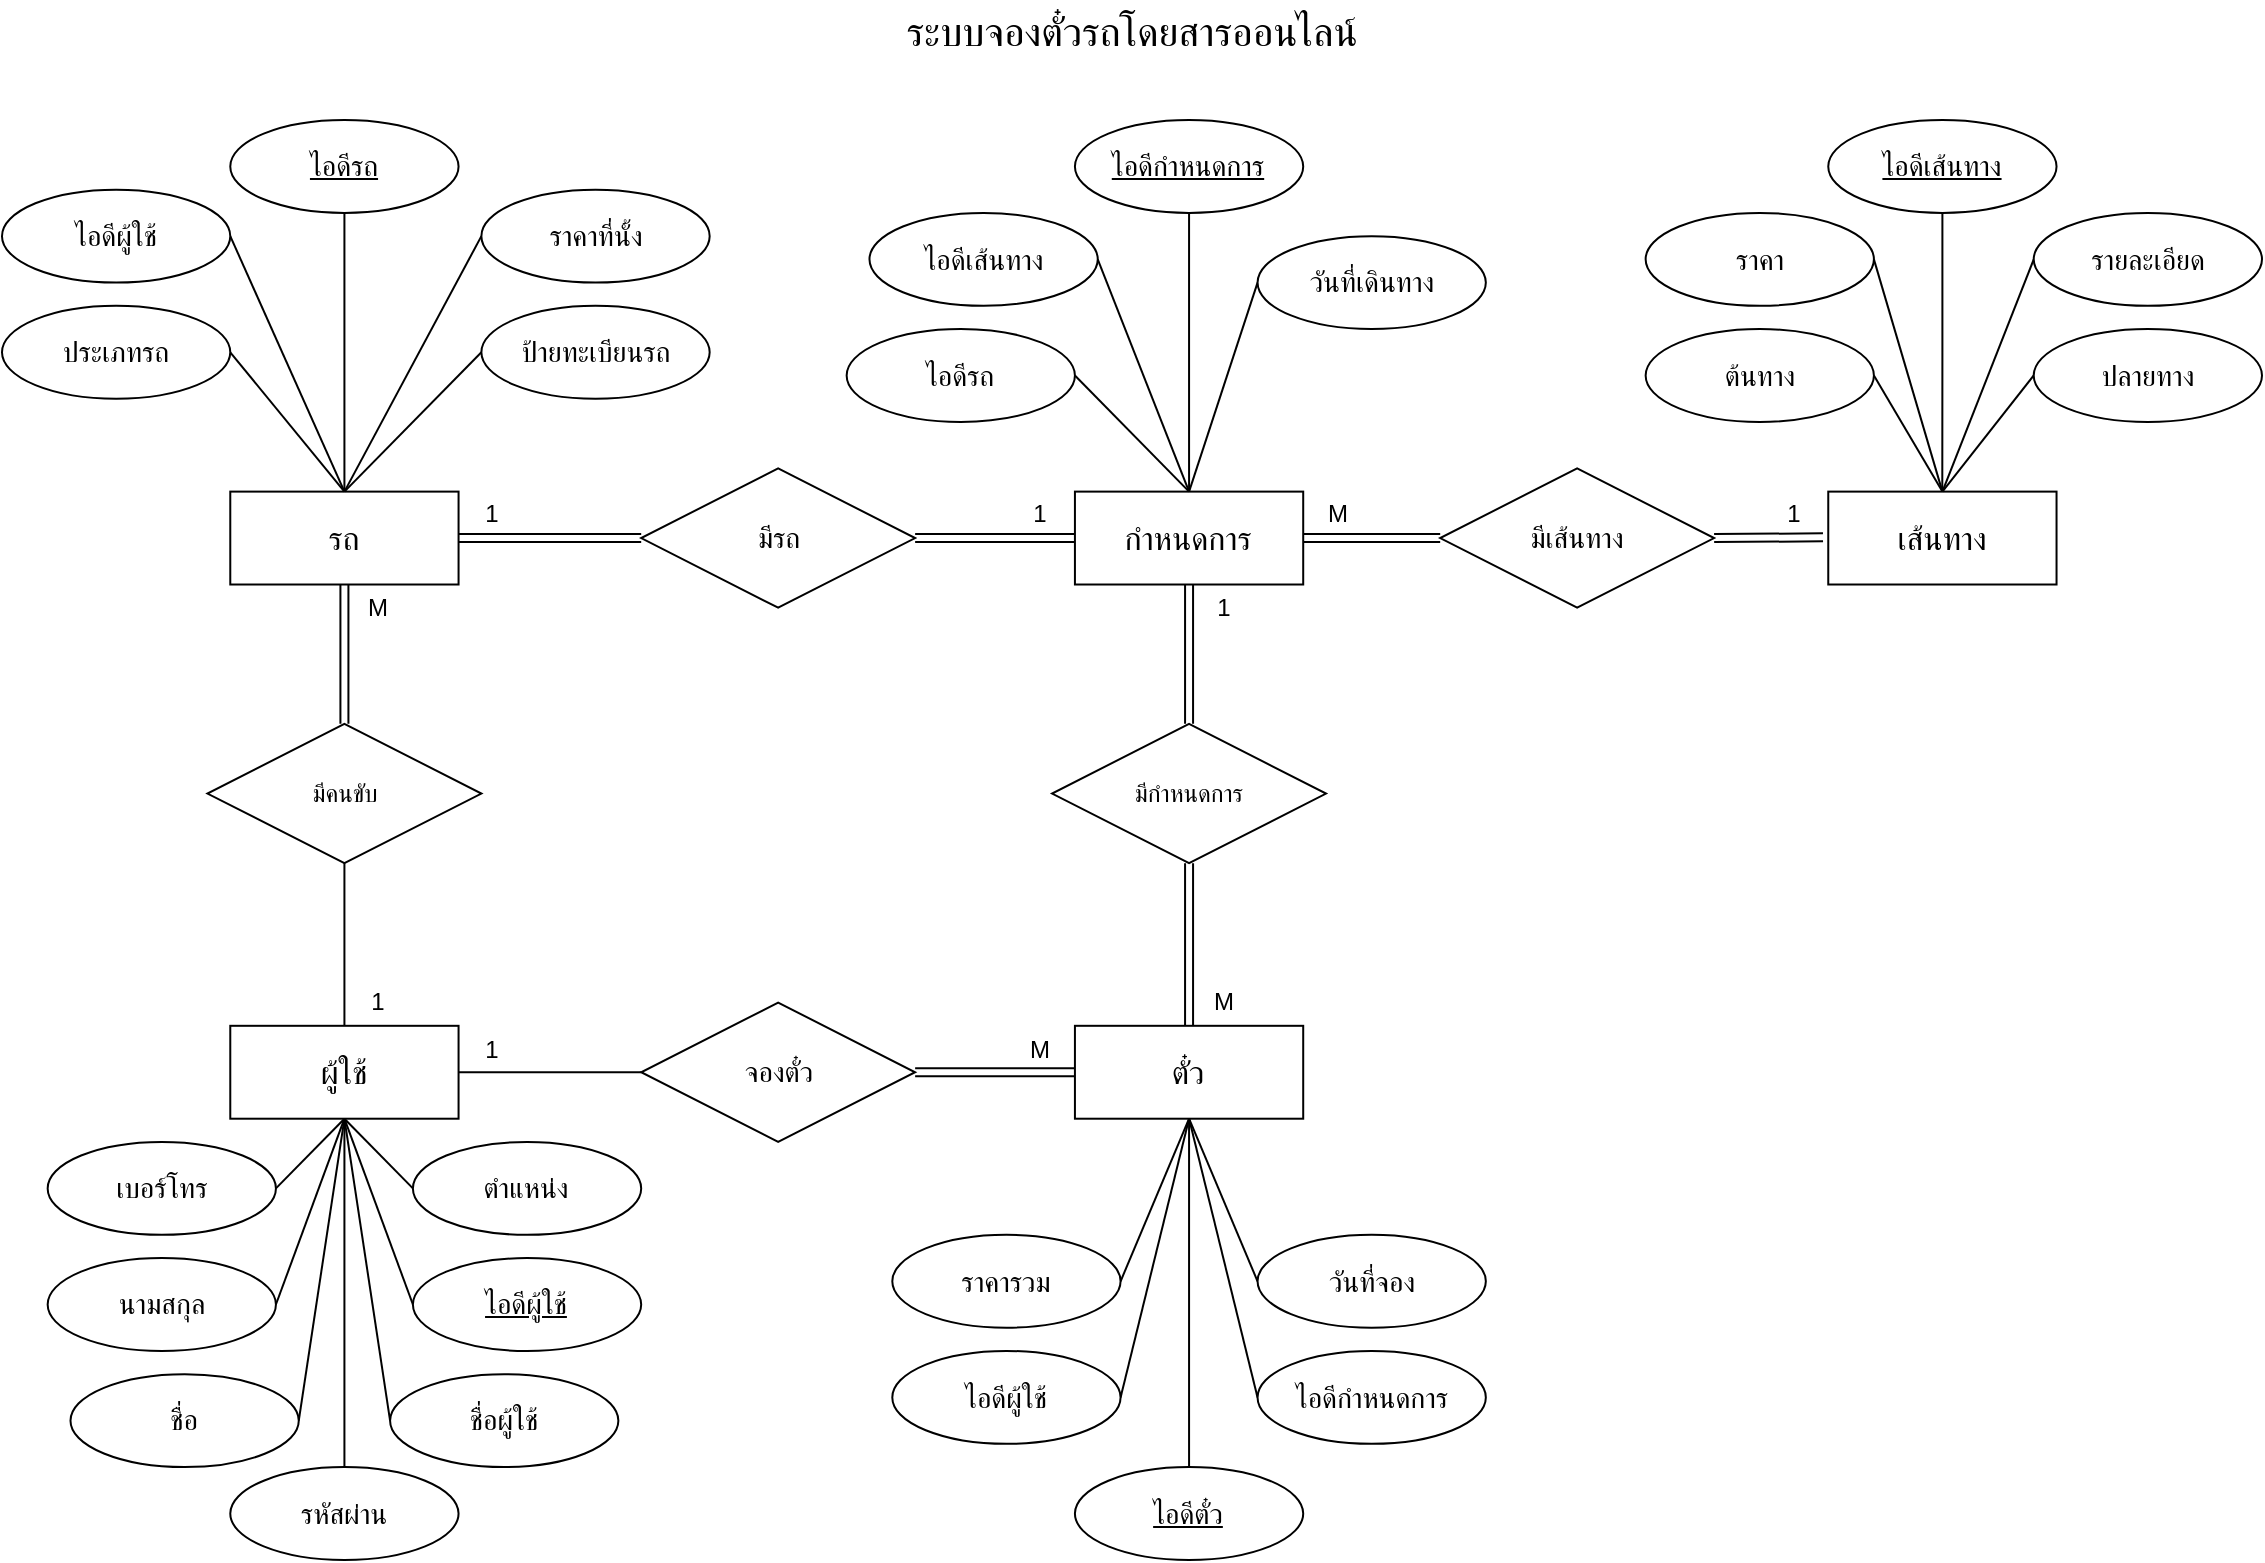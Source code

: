 <mxfile version="21.6.8" type="github">
  <diagram name="Page-1" id="Dknae987lEnLRzKgi6Qo">
    <mxGraphModel dx="989" dy="524" grid="1" gridSize="10" guides="1" tooltips="1" connect="1" arrows="1" fold="1" page="1" pageScale="1" pageWidth="1169" pageHeight="827" math="0" shadow="0">
      <root>
        <mxCell id="0" />
        <mxCell id="1" parent="0" />
        <mxCell id="DM42iVaKXkSUvbLaC_-R-83" value="ระบบจองตั๋วรถโดยสารออนไลน์" style="text;strokeColor=none;align=center;fillColor=none;html=1;verticalAlign=middle;whiteSpace=wrap;rounded=0;fontSize=20;" vertex="1" parent="1">
          <mxGeometry x="445" y="20" width="280" height="30" as="geometry" />
        </mxCell>
        <mxCell id="DM42iVaKXkSUvbLaC_-R-16" value="ตั๋ว" style="whiteSpace=wrap;html=1;align=center;fontSize=16;" vertex="1" parent="1">
          <mxGeometry x="556.465" y="532.903" width="114.141" height="46.452" as="geometry" />
        </mxCell>
        <mxCell id="fq7sKHzNKrUJjAVNYg1c-3" value="ผู้ใช้" style="whiteSpace=wrap;html=1;align=center;fontSize=16;labelPosition=center;verticalLabelPosition=middle;verticalAlign=middle;" parent="1" vertex="1">
          <mxGeometry x="134.141" y="532.903" width="114.141" height="46.452" as="geometry" />
        </mxCell>
        <mxCell id="fq7sKHzNKrUJjAVNYg1c-7" style="edgeStyle=none;rounded=0;orthogonalLoop=1;jettySize=auto;html=1;exitX=0;exitY=0.5;exitDx=0;exitDy=0;endArrow=none;endFill=0;entryX=0.5;entryY=1;entryDx=0;entryDy=0;fontSize=14;labelPosition=center;verticalLabelPosition=middle;align=center;verticalAlign=middle;" parent="1" source="fq7sKHzNKrUJjAVNYg1c-4" target="fq7sKHzNKrUJjAVNYg1c-3" edge="1">
          <mxGeometry relative="1" as="geometry" />
        </mxCell>
        <mxCell id="fq7sKHzNKrUJjAVNYg1c-4" value="ไอดีผู้ใช้" style="ellipse;whiteSpace=wrap;html=1;align=center;fontStyle=4;fontSize=14;labelPosition=center;verticalLabelPosition=middle;verticalAlign=middle;" parent="1" vertex="1">
          <mxGeometry x="225.455" y="649.032" width="114.141" height="46.452" as="geometry" />
        </mxCell>
        <mxCell id="DM42iVaKXkSUvbLaC_-R-5" style="rounded=0;orthogonalLoop=1;jettySize=auto;html=1;entryX=0.5;entryY=1;entryDx=0;entryDy=0;endArrow=none;endFill=0;fontSize=14;labelPosition=center;verticalLabelPosition=middle;align=center;verticalAlign=middle;exitX=0;exitY=0.5;exitDx=0;exitDy=0;" edge="1" parent="1" source="DM42iVaKXkSUvbLaC_-R-4" target="fq7sKHzNKrUJjAVNYg1c-3">
          <mxGeometry relative="1" as="geometry" />
        </mxCell>
        <mxCell id="DM42iVaKXkSUvbLaC_-R-4" value="ชื่อผู้ใช้" style="ellipse;whiteSpace=wrap;html=1;align=center;fontStyle=0;fontSize=14;labelPosition=center;verticalLabelPosition=middle;verticalAlign=middle;" vertex="1" parent="1">
          <mxGeometry x="214.04" y="707.097" width="114.141" height="46.452" as="geometry" />
        </mxCell>
        <mxCell id="DM42iVaKXkSUvbLaC_-R-9" style="rounded=0;orthogonalLoop=1;jettySize=auto;html=1;exitX=0.5;exitY=0;exitDx=0;exitDy=0;endArrow=none;endFill=0;fontSize=14;labelPosition=center;verticalLabelPosition=middle;align=center;verticalAlign=middle;" edge="1" parent="1" source="DM42iVaKXkSUvbLaC_-R-6">
          <mxGeometry relative="1" as="geometry">
            <mxPoint x="191.212" y="579.355" as="targetPoint" />
          </mxGeometry>
        </mxCell>
        <mxCell id="DM42iVaKXkSUvbLaC_-R-6" value="รหัสผ่าน" style="ellipse;whiteSpace=wrap;html=1;align=center;fontSize=14;labelPosition=center;verticalLabelPosition=middle;verticalAlign=middle;" vertex="1" parent="1">
          <mxGeometry x="134.141" y="753.548" width="114.141" height="46.452" as="geometry" />
        </mxCell>
        <mxCell id="DM42iVaKXkSUvbLaC_-R-10" style="rounded=0;orthogonalLoop=1;jettySize=auto;html=1;exitX=1;exitY=0.5;exitDx=0;exitDy=0;endArrow=none;endFill=0;fontSize=14;labelPosition=center;verticalLabelPosition=middle;align=center;verticalAlign=middle;" edge="1" parent="1" source="DM42iVaKXkSUvbLaC_-R-7">
          <mxGeometry relative="1" as="geometry">
            <mxPoint x="191.212" y="579.355" as="targetPoint" />
          </mxGeometry>
        </mxCell>
        <mxCell id="DM42iVaKXkSUvbLaC_-R-7" value="ชื่อ" style="ellipse;whiteSpace=wrap;html=1;align=center;fontSize=14;labelPosition=center;verticalLabelPosition=middle;verticalAlign=middle;" vertex="1" parent="1">
          <mxGeometry x="54.242" y="707.097" width="114.141" height="46.452" as="geometry" />
        </mxCell>
        <mxCell id="DM42iVaKXkSUvbLaC_-R-11" style="rounded=0;orthogonalLoop=1;jettySize=auto;html=1;exitX=1;exitY=0.5;exitDx=0;exitDy=0;endArrow=none;endFill=0;fontSize=14;labelPosition=center;verticalLabelPosition=middle;align=center;verticalAlign=middle;" edge="1" parent="1" source="DM42iVaKXkSUvbLaC_-R-8">
          <mxGeometry relative="1" as="geometry">
            <mxPoint x="191.212" y="579.355" as="targetPoint" />
          </mxGeometry>
        </mxCell>
        <mxCell id="DM42iVaKXkSUvbLaC_-R-8" value="นามสกุล" style="ellipse;whiteSpace=wrap;html=1;align=center;fontSize=14;labelPosition=center;verticalLabelPosition=middle;verticalAlign=middle;" vertex="1" parent="1">
          <mxGeometry x="42.828" y="649.032" width="114.141" height="46.452" as="geometry" />
        </mxCell>
        <mxCell id="DM42iVaKXkSUvbLaC_-R-14" style="rounded=0;orthogonalLoop=1;jettySize=auto;html=1;exitX=1;exitY=0.5;exitDx=0;exitDy=0;entryX=0.5;entryY=1;entryDx=0;entryDy=0;endArrow=none;endFill=0;fontSize=14;labelPosition=center;verticalLabelPosition=middle;align=center;verticalAlign=middle;" edge="1" parent="1" source="DM42iVaKXkSUvbLaC_-R-12" target="fq7sKHzNKrUJjAVNYg1c-3">
          <mxGeometry relative="1" as="geometry" />
        </mxCell>
        <mxCell id="DM42iVaKXkSUvbLaC_-R-12" value="เบอร์โทร" style="ellipse;whiteSpace=wrap;html=1;align=center;fontSize=14;labelPosition=center;verticalLabelPosition=middle;verticalAlign=middle;" vertex="1" parent="1">
          <mxGeometry x="42.828" y="590.968" width="114.141" height="46.452" as="geometry" />
        </mxCell>
        <mxCell id="DM42iVaKXkSUvbLaC_-R-15" style="rounded=0;orthogonalLoop=1;jettySize=auto;html=1;exitX=0;exitY=0.5;exitDx=0;exitDy=0;entryX=0.5;entryY=1;entryDx=0;entryDy=0;endArrow=none;endFill=0;fontSize=14;labelPosition=center;verticalLabelPosition=middle;align=center;verticalAlign=middle;" edge="1" parent="1" source="DM42iVaKXkSUvbLaC_-R-13" target="fq7sKHzNKrUJjAVNYg1c-3">
          <mxGeometry relative="1" as="geometry" />
        </mxCell>
        <mxCell id="DM42iVaKXkSUvbLaC_-R-13" value="ตำแหน่ง" style="ellipse;whiteSpace=wrap;html=1;align=center;fontSize=14;labelPosition=center;verticalLabelPosition=middle;verticalAlign=middle;" vertex="1" parent="1">
          <mxGeometry x="225.455" y="590.968" width="114.141" height="46.452" as="geometry" />
        </mxCell>
        <mxCell id="DM42iVaKXkSUvbLaC_-R-18" value="รถ" style="whiteSpace=wrap;html=1;align=center;fontSize=16;" vertex="1" parent="1">
          <mxGeometry x="134.141" y="265.806" width="114.141" height="46.452" as="geometry" />
        </mxCell>
        <mxCell id="DM42iVaKXkSUvbLaC_-R-25" style="edgeStyle=orthogonalEdgeStyle;rounded=0;orthogonalLoop=1;jettySize=auto;html=1;exitX=0.5;exitY=1;exitDx=0;exitDy=0;entryX=0.5;entryY=0;entryDx=0;entryDy=0;verticalAlign=bottom;endArrow=none;endFill=0;" edge="1" parent="1" source="DM42iVaKXkSUvbLaC_-R-20" target="DM42iVaKXkSUvbLaC_-R-18">
          <mxGeometry relative="1" as="geometry" />
        </mxCell>
        <mxCell id="DM42iVaKXkSUvbLaC_-R-20" value="ไอดีรถ" style="ellipse;whiteSpace=wrap;html=1;align=center;fontStyle=4;fontSize=14;" vertex="1" parent="1">
          <mxGeometry x="134.141" y="80" width="114.141" height="46.452" as="geometry" />
        </mxCell>
        <mxCell id="DM42iVaKXkSUvbLaC_-R-29" style="rounded=0;orthogonalLoop=1;jettySize=auto;html=1;exitX=0;exitY=0.5;exitDx=0;exitDy=0;entryX=0.5;entryY=0;entryDx=0;entryDy=0;endArrow=none;endFill=0;" edge="1" parent="1" source="DM42iVaKXkSUvbLaC_-R-21" target="DM42iVaKXkSUvbLaC_-R-18">
          <mxGeometry relative="1" as="geometry" />
        </mxCell>
        <mxCell id="DM42iVaKXkSUvbLaC_-R-21" value="ป้ายทะเบียนรถ" style="ellipse;whiteSpace=wrap;html=1;align=center;fontSize=14;" vertex="1" parent="1">
          <mxGeometry x="259.697" y="172.903" width="114.141" height="46.452" as="geometry" />
        </mxCell>
        <mxCell id="DM42iVaKXkSUvbLaC_-R-26" style="rounded=0;orthogonalLoop=1;jettySize=auto;html=1;exitX=1;exitY=0.5;exitDx=0;exitDy=0;entryX=0.5;entryY=0;entryDx=0;entryDy=0;endArrow=none;endFill=0;" edge="1" parent="1" source="DM42iVaKXkSUvbLaC_-R-22" target="DM42iVaKXkSUvbLaC_-R-18">
          <mxGeometry relative="1" as="geometry" />
        </mxCell>
        <mxCell id="DM42iVaKXkSUvbLaC_-R-22" value="ไอดีผู้ใช้" style="ellipse;whiteSpace=wrap;html=1;align=center;fontStyle=0;fontSize=14;labelPosition=center;verticalLabelPosition=middle;verticalAlign=middle;" vertex="1" parent="1">
          <mxGeometry x="20" y="114.839" width="114.141" height="46.452" as="geometry" />
        </mxCell>
        <mxCell id="DM42iVaKXkSUvbLaC_-R-28" style="rounded=0;orthogonalLoop=1;jettySize=auto;html=1;exitX=1;exitY=0.5;exitDx=0;exitDy=0;endArrow=none;endFill=0;" edge="1" parent="1" source="DM42iVaKXkSUvbLaC_-R-23">
          <mxGeometry relative="1" as="geometry">
            <mxPoint x="191.212" y="265.806" as="targetPoint" />
          </mxGeometry>
        </mxCell>
        <mxCell id="DM42iVaKXkSUvbLaC_-R-23" value="ประเภทรถ" style="ellipse;whiteSpace=wrap;html=1;align=center;fontSize=14;" vertex="1" parent="1">
          <mxGeometry x="20" y="172.903" width="114.141" height="46.452" as="geometry" />
        </mxCell>
        <mxCell id="DM42iVaKXkSUvbLaC_-R-27" style="rounded=0;orthogonalLoop=1;jettySize=auto;html=1;exitX=0;exitY=0.5;exitDx=0;exitDy=0;endArrow=none;endFill=0;entryX=0.5;entryY=0;entryDx=0;entryDy=0;" edge="1" parent="1" source="DM42iVaKXkSUvbLaC_-R-24" target="DM42iVaKXkSUvbLaC_-R-18">
          <mxGeometry relative="1" as="geometry" />
        </mxCell>
        <mxCell id="DM42iVaKXkSUvbLaC_-R-24" value="ราคาที่นั้ง" style="ellipse;whiteSpace=wrap;html=1;align=center;fontSize=14;" vertex="1" parent="1">
          <mxGeometry x="259.697" y="114.839" width="114.141" height="46.452" as="geometry" />
        </mxCell>
        <mxCell id="DM42iVaKXkSUvbLaC_-R-32" style="edgeStyle=orthogonalEdgeStyle;rounded=0;orthogonalLoop=1;jettySize=auto;html=1;exitX=0.5;exitY=1;exitDx=0;exitDy=0;entryX=0.5;entryY=0;entryDx=0;entryDy=0;endArrow=none;endFill=0;" edge="1" parent="1" source="DM42iVaKXkSUvbLaC_-R-30" target="fq7sKHzNKrUJjAVNYg1c-3">
          <mxGeometry relative="1" as="geometry" />
        </mxCell>
        <mxCell id="DM42iVaKXkSUvbLaC_-R-30" value="มีคนขับ" style="shape=rhombus;perimeter=rhombusPerimeter;whiteSpace=wrap;html=1;align=center;" vertex="1" parent="1">
          <mxGeometry x="122.727" y="381.935" width="136.97" height="69.677" as="geometry" />
        </mxCell>
        <mxCell id="DM42iVaKXkSUvbLaC_-R-31" style="edgeStyle=orthogonalEdgeStyle;rounded=0;orthogonalLoop=1;jettySize=auto;html=1;exitX=0.5;exitY=1;exitDx=0;exitDy=0;entryX=0.5;entryY=0;entryDx=0;entryDy=0;endArrow=none;endFill=0;shape=link;" edge="1" parent="1" source="DM42iVaKXkSUvbLaC_-R-18" target="DM42iVaKXkSUvbLaC_-R-30">
          <mxGeometry relative="1" as="geometry" />
        </mxCell>
        <mxCell id="DM42iVaKXkSUvbLaC_-R-34" value="กำหนดการ" style="whiteSpace=wrap;html=1;align=center;fontSize=16;" vertex="1" parent="1">
          <mxGeometry x="556.465" y="265.806" width="114.141" height="46.452" as="geometry" />
        </mxCell>
        <mxCell id="DM42iVaKXkSUvbLaC_-R-40" style="rounded=0;orthogonalLoop=1;jettySize=auto;html=1;exitX=1;exitY=0.5;exitDx=0;exitDy=0;endArrow=none;endFill=0;entryX=0.5;entryY=0;entryDx=0;entryDy=0;" edge="1" parent="1" source="DM42iVaKXkSUvbLaC_-R-35" target="DM42iVaKXkSUvbLaC_-R-34">
          <mxGeometry relative="1" as="geometry" />
        </mxCell>
        <mxCell id="DM42iVaKXkSUvbLaC_-R-35" value="ไอดีเส้นทาง" style="ellipse;whiteSpace=wrap;html=1;align=center;fontSize=14;" vertex="1" parent="1">
          <mxGeometry x="453.737" y="126.452" width="114.141" height="46.452" as="geometry" />
        </mxCell>
        <mxCell id="DM42iVaKXkSUvbLaC_-R-39" style="rounded=0;orthogonalLoop=1;jettySize=auto;html=1;exitX=0.5;exitY=1;exitDx=0;exitDy=0;entryX=0.5;entryY=0;entryDx=0;entryDy=0;endArrow=none;endFill=0;" edge="1" parent="1" source="DM42iVaKXkSUvbLaC_-R-36" target="DM42iVaKXkSUvbLaC_-R-34">
          <mxGeometry relative="1" as="geometry" />
        </mxCell>
        <mxCell id="DM42iVaKXkSUvbLaC_-R-36" value="ไอดีกำหนดการ" style="ellipse;whiteSpace=wrap;html=1;align=center;fontStyle=4;fontSize=14;" vertex="1" parent="1">
          <mxGeometry x="556.465" y="80" width="114.141" height="46.452" as="geometry" />
        </mxCell>
        <mxCell id="DM42iVaKXkSUvbLaC_-R-41" style="rounded=0;orthogonalLoop=1;jettySize=auto;html=1;exitX=0;exitY=0.5;exitDx=0;exitDy=0;entryX=0.5;entryY=0;entryDx=0;entryDy=0;endArrow=none;endFill=0;" edge="1" parent="1" source="DM42iVaKXkSUvbLaC_-R-37" target="DM42iVaKXkSUvbLaC_-R-34">
          <mxGeometry relative="1" as="geometry" />
        </mxCell>
        <mxCell id="DM42iVaKXkSUvbLaC_-R-37" value="วันที่เดินทาง" style="ellipse;whiteSpace=wrap;html=1;align=center;fontSize=14;" vertex="1" parent="1">
          <mxGeometry x="647.778" y="138.065" width="114.141" height="46.452" as="geometry" />
        </mxCell>
        <mxCell id="DM42iVaKXkSUvbLaC_-R-42" style="rounded=0;orthogonalLoop=1;jettySize=auto;html=1;exitX=1;exitY=0.5;exitDx=0;exitDy=0;entryX=0.5;entryY=0;entryDx=0;entryDy=0;endArrow=none;endFill=0;" edge="1" parent="1" source="DM42iVaKXkSUvbLaC_-R-38" target="DM42iVaKXkSUvbLaC_-R-34">
          <mxGeometry relative="1" as="geometry" />
        </mxCell>
        <mxCell id="DM42iVaKXkSUvbLaC_-R-38" value="ไอดีรถ" style="ellipse;whiteSpace=wrap;html=1;align=center;fontStyle=0;fontSize=14;" vertex="1" parent="1">
          <mxGeometry x="442.323" y="184.516" width="114.141" height="46.452" as="geometry" />
        </mxCell>
        <mxCell id="DM42iVaKXkSUvbLaC_-R-44" style="edgeStyle=orthogonalEdgeStyle;rounded=0;orthogonalLoop=1;jettySize=auto;html=1;exitX=1;exitY=0.5;exitDx=0;exitDy=0;entryX=0;entryY=0.5;entryDx=0;entryDy=0;endArrow=none;endFill=0;shape=link;" edge="1" parent="1" source="DM42iVaKXkSUvbLaC_-R-43" target="DM42iVaKXkSUvbLaC_-R-34">
          <mxGeometry relative="1" as="geometry" />
        </mxCell>
        <mxCell id="DM42iVaKXkSUvbLaC_-R-43" value="มีรถ" style="shape=rhombus;perimeter=rhombusPerimeter;whiteSpace=wrap;html=1;align=center;fontSize=14;" vertex="1" parent="1">
          <mxGeometry x="339.596" y="254.194" width="136.97" height="69.677" as="geometry" />
        </mxCell>
        <mxCell id="DM42iVaKXkSUvbLaC_-R-45" style="edgeStyle=orthogonalEdgeStyle;rounded=0;orthogonalLoop=1;jettySize=auto;html=1;exitX=1;exitY=0.5;exitDx=0;exitDy=0;entryX=0;entryY=0.5;entryDx=0;entryDy=0;endArrow=none;endFill=0;shape=link;" edge="1" parent="1" source="DM42iVaKXkSUvbLaC_-R-18" target="DM42iVaKXkSUvbLaC_-R-43">
          <mxGeometry relative="1" as="geometry" />
        </mxCell>
        <mxCell id="DM42iVaKXkSUvbLaC_-R-46" value="เส้นทาง" style="whiteSpace=wrap;html=1;align=center;fontSize=16;" vertex="1" parent="1">
          <mxGeometry x="933.131" y="265.806" width="114.141" height="46.452" as="geometry" />
        </mxCell>
        <mxCell id="DM42iVaKXkSUvbLaC_-R-53" style="edgeStyle=orthogonalEdgeStyle;rounded=0;orthogonalLoop=1;jettySize=auto;html=1;exitX=0.5;exitY=1;exitDx=0;exitDy=0;endArrow=none;endFill=0;" edge="1" parent="1" source="DM42iVaKXkSUvbLaC_-R-48" target="DM42iVaKXkSUvbLaC_-R-46">
          <mxGeometry relative="1" as="geometry" />
        </mxCell>
        <mxCell id="DM42iVaKXkSUvbLaC_-R-48" value="ไอดีเส้นทาง" style="ellipse;whiteSpace=wrap;html=1;align=center;fontStyle=4;fontSize=14;" vertex="1" parent="1">
          <mxGeometry x="933.131" y="80" width="114.141" height="46.452" as="geometry" />
        </mxCell>
        <mxCell id="DM42iVaKXkSUvbLaC_-R-56" style="rounded=0;orthogonalLoop=1;jettySize=auto;html=1;exitX=1;exitY=0.5;exitDx=0;exitDy=0;entryX=0.5;entryY=0;entryDx=0;entryDy=0;endArrow=none;endFill=0;" edge="1" parent="1" source="DM42iVaKXkSUvbLaC_-R-49" target="DM42iVaKXkSUvbLaC_-R-46">
          <mxGeometry relative="1" as="geometry" />
        </mxCell>
        <mxCell id="DM42iVaKXkSUvbLaC_-R-49" value="ราคา" style="ellipse;whiteSpace=wrap;html=1;align=center;fontSize=14;" vertex="1" parent="1">
          <mxGeometry x="841.818" y="126.452" width="114.141" height="46.452" as="geometry" />
        </mxCell>
        <mxCell id="DM42iVaKXkSUvbLaC_-R-54" style="rounded=0;orthogonalLoop=1;jettySize=auto;html=1;exitX=0;exitY=0.5;exitDx=0;exitDy=0;entryX=0.5;entryY=0;entryDx=0;entryDy=0;endArrow=none;endFill=0;" edge="1" parent="1" source="DM42iVaKXkSUvbLaC_-R-50" target="DM42iVaKXkSUvbLaC_-R-46">
          <mxGeometry relative="1" as="geometry" />
        </mxCell>
        <mxCell id="DM42iVaKXkSUvbLaC_-R-50" value="รายละเอียด" style="ellipse;whiteSpace=wrap;html=1;align=center;fontSize=14;" vertex="1" parent="1">
          <mxGeometry x="1035.859" y="126.452" width="114.141" height="46.452" as="geometry" />
        </mxCell>
        <mxCell id="DM42iVaKXkSUvbLaC_-R-57" style="rounded=0;orthogonalLoop=1;jettySize=auto;html=1;exitX=1;exitY=0.5;exitDx=0;exitDy=0;endArrow=none;endFill=0;" edge="1" parent="1" source="DM42iVaKXkSUvbLaC_-R-51">
          <mxGeometry relative="1" as="geometry">
            <mxPoint x="990.202" y="265.806" as="targetPoint" />
          </mxGeometry>
        </mxCell>
        <mxCell id="DM42iVaKXkSUvbLaC_-R-51" value="ต้นทาง" style="ellipse;whiteSpace=wrap;html=1;align=center;fontSize=14;" vertex="1" parent="1">
          <mxGeometry x="841.818" y="184.516" width="114.141" height="46.452" as="geometry" />
        </mxCell>
        <mxCell id="DM42iVaKXkSUvbLaC_-R-55" style="rounded=0;orthogonalLoop=1;jettySize=auto;html=1;exitX=0;exitY=0.5;exitDx=0;exitDy=0;endArrow=none;endFill=0;" edge="1" parent="1" source="DM42iVaKXkSUvbLaC_-R-52">
          <mxGeometry relative="1" as="geometry">
            <mxPoint x="990.202" y="265.806" as="targetPoint" />
          </mxGeometry>
        </mxCell>
        <mxCell id="DM42iVaKXkSUvbLaC_-R-52" value="ปลายทาง" style="ellipse;whiteSpace=wrap;html=1;align=center;fontSize=14;" vertex="1" parent="1">
          <mxGeometry x="1035.859" y="184.516" width="114.141" height="46.452" as="geometry" />
        </mxCell>
        <mxCell id="DM42iVaKXkSUvbLaC_-R-59" style="rounded=0;orthogonalLoop=1;jettySize=auto;html=1;exitX=0;exitY=0.5;exitDx=0;exitDy=0;entryX=1;entryY=0.5;entryDx=0;entryDy=0;shape=link;" edge="1" parent="1" source="DM42iVaKXkSUvbLaC_-R-58" target="DM42iVaKXkSUvbLaC_-R-34">
          <mxGeometry relative="1" as="geometry" />
        </mxCell>
        <mxCell id="DM42iVaKXkSUvbLaC_-R-60" style="rounded=0;orthogonalLoop=1;jettySize=auto;html=1;exitX=1;exitY=0.5;exitDx=0;exitDy=0;entryX=-0.023;entryY=0.492;entryDx=0;entryDy=0;entryPerimeter=0;endArrow=none;endFill=0;shape=link;" edge="1" parent="1" source="DM42iVaKXkSUvbLaC_-R-58" target="DM42iVaKXkSUvbLaC_-R-46">
          <mxGeometry relative="1" as="geometry" />
        </mxCell>
        <mxCell id="DM42iVaKXkSUvbLaC_-R-58" value="มีเส้นทาง" style="shape=rhombus;perimeter=rhombusPerimeter;whiteSpace=wrap;html=1;align=center;fontSize=14;" vertex="1" parent="1">
          <mxGeometry x="739.091" y="254.194" width="136.97" height="69.677" as="geometry" />
        </mxCell>
        <mxCell id="DM42iVaKXkSUvbLaC_-R-62" style="edgeStyle=orthogonalEdgeStyle;rounded=0;orthogonalLoop=1;jettySize=auto;html=1;exitX=0.5;exitY=1;exitDx=0;exitDy=0;entryX=0.5;entryY=0;entryDx=0;entryDy=0;shape=link;" edge="1" parent="1" source="DM42iVaKXkSUvbLaC_-R-61" target="DM42iVaKXkSUvbLaC_-R-16">
          <mxGeometry relative="1" as="geometry" />
        </mxCell>
        <mxCell id="DM42iVaKXkSUvbLaC_-R-63" style="edgeStyle=orthogonalEdgeStyle;rounded=0;orthogonalLoop=1;jettySize=auto;html=1;exitX=0.5;exitY=0;exitDx=0;exitDy=0;entryX=0.5;entryY=1;entryDx=0;entryDy=0;endArrow=none;endFill=0;shape=link;" edge="1" parent="1" source="DM42iVaKXkSUvbLaC_-R-61" target="DM42iVaKXkSUvbLaC_-R-34">
          <mxGeometry relative="1" as="geometry" />
        </mxCell>
        <mxCell id="DM42iVaKXkSUvbLaC_-R-61" value="มีกำหนดการ" style="shape=rhombus;perimeter=rhombusPerimeter;whiteSpace=wrap;html=1;align=center;" vertex="1" parent="1">
          <mxGeometry x="545.051" y="381.935" width="136.97" height="69.677" as="geometry" />
        </mxCell>
        <mxCell id="DM42iVaKXkSUvbLaC_-R-65" style="rounded=0;orthogonalLoop=1;jettySize=auto;html=1;exitX=1;exitY=0.5;exitDx=0;exitDy=0;entryX=0;entryY=0.5;entryDx=0;entryDy=0;shape=link;" edge="1" parent="1" source="DM42iVaKXkSUvbLaC_-R-64" target="DM42iVaKXkSUvbLaC_-R-16">
          <mxGeometry relative="1" as="geometry" />
        </mxCell>
        <mxCell id="DM42iVaKXkSUvbLaC_-R-66" style="edgeStyle=orthogonalEdgeStyle;rounded=0;orthogonalLoop=1;jettySize=auto;html=1;exitX=0;exitY=0.5;exitDx=0;exitDy=0;entryX=1;entryY=0.5;entryDx=0;entryDy=0;endArrow=none;endFill=0;" edge="1" parent="1" source="DM42iVaKXkSUvbLaC_-R-64" target="fq7sKHzNKrUJjAVNYg1c-3">
          <mxGeometry relative="1" as="geometry" />
        </mxCell>
        <mxCell id="DM42iVaKXkSUvbLaC_-R-64" value="จองตั๋ว" style="shape=rhombus;perimeter=rhombusPerimeter;whiteSpace=wrap;html=1;align=center;fontSize=14;" vertex="1" parent="1">
          <mxGeometry x="339.596" y="521.29" width="136.97" height="69.677" as="geometry" />
        </mxCell>
        <mxCell id="DM42iVaKXkSUvbLaC_-R-72" style="rounded=0;orthogonalLoop=1;jettySize=auto;html=1;exitX=0.5;exitY=0;exitDx=0;exitDy=0;entryX=0.5;entryY=1;entryDx=0;entryDy=0;endArrow=none;endFill=0;" edge="1" parent="1" source="DM42iVaKXkSUvbLaC_-R-67" target="DM42iVaKXkSUvbLaC_-R-16">
          <mxGeometry relative="1" as="geometry" />
        </mxCell>
        <mxCell id="DM42iVaKXkSUvbLaC_-R-67" value="ไอดีตั๋ว" style="ellipse;whiteSpace=wrap;html=1;align=center;fontStyle=4;fontSize=14;" vertex="1" parent="1">
          <mxGeometry x="556.465" y="753.548" width="114.141" height="46.452" as="geometry" />
        </mxCell>
        <mxCell id="DM42iVaKXkSUvbLaC_-R-75" style="rounded=0;orthogonalLoop=1;jettySize=auto;html=1;exitX=1;exitY=0.5;exitDx=0;exitDy=0;endArrow=none;endFill=0;" edge="1" parent="1" source="DM42iVaKXkSUvbLaC_-R-68">
          <mxGeometry relative="1" as="geometry">
            <mxPoint x="613.535" y="579.355" as="targetPoint" />
          </mxGeometry>
        </mxCell>
        <mxCell id="DM42iVaKXkSUvbLaC_-R-68" value="ไอดีผู้ใช้" style="ellipse;whiteSpace=wrap;html=1;align=center;fontSize=14;" vertex="1" parent="1">
          <mxGeometry x="465.152" y="695.484" width="114.141" height="46.452" as="geometry" />
        </mxCell>
        <mxCell id="DM42iVaKXkSUvbLaC_-R-74" style="rounded=0;orthogonalLoop=1;jettySize=auto;html=1;exitX=0;exitY=0.5;exitDx=0;exitDy=0;endArrow=none;endFill=0;" edge="1" parent="1" source="DM42iVaKXkSUvbLaC_-R-69">
          <mxGeometry relative="1" as="geometry">
            <mxPoint x="613.535" y="579.355" as="targetPoint" />
          </mxGeometry>
        </mxCell>
        <mxCell id="DM42iVaKXkSUvbLaC_-R-69" value="ไอดีกำหนดการ" style="ellipse;whiteSpace=wrap;html=1;align=center;fontSize=14;" vertex="1" parent="1">
          <mxGeometry x="647.778" y="695.484" width="114.141" height="46.452" as="geometry" />
        </mxCell>
        <mxCell id="DM42iVaKXkSUvbLaC_-R-76" style="rounded=0;orthogonalLoop=1;jettySize=auto;html=1;exitX=1;exitY=0.5;exitDx=0;exitDy=0;endArrow=none;endFill=0;" edge="1" parent="1" source="DM42iVaKXkSUvbLaC_-R-70">
          <mxGeometry relative="1" as="geometry">
            <mxPoint x="613.535" y="579.355" as="targetPoint" />
          </mxGeometry>
        </mxCell>
        <mxCell id="DM42iVaKXkSUvbLaC_-R-70" value="ราคารวม" style="ellipse;whiteSpace=wrap;html=1;align=center;fontSize=14;" vertex="1" parent="1">
          <mxGeometry x="465.152" y="637.419" width="114.141" height="46.452" as="geometry" />
        </mxCell>
        <mxCell id="DM42iVaKXkSUvbLaC_-R-73" style="rounded=0;orthogonalLoop=1;jettySize=auto;html=1;exitX=0;exitY=0.5;exitDx=0;exitDy=0;endArrow=none;endFill=0;" edge="1" parent="1" source="DM42iVaKXkSUvbLaC_-R-71">
          <mxGeometry relative="1" as="geometry">
            <mxPoint x="613.535" y="579.355" as="targetPoint" />
          </mxGeometry>
        </mxCell>
        <mxCell id="DM42iVaKXkSUvbLaC_-R-71" value="วันที่จอง" style="ellipse;whiteSpace=wrap;html=1;align=center;fontSize=14;" vertex="1" parent="1">
          <mxGeometry x="647.778" y="637.419" width="114.141" height="46.452" as="geometry" />
        </mxCell>
        <mxCell id="DM42iVaKXkSUvbLaC_-R-77" value="1" style="text;strokeColor=none;align=center;fillColor=none;html=1;verticalAlign=middle;whiteSpace=wrap;rounded=0;" vertex="1" parent="1">
          <mxGeometry x="248.283" y="265.806" width="34.242" height="23.226" as="geometry" />
        </mxCell>
        <mxCell id="DM42iVaKXkSUvbLaC_-R-78" value="1" style="text;strokeColor=none;align=center;fillColor=none;html=1;verticalAlign=middle;whiteSpace=wrap;rounded=0;" vertex="1" parent="1">
          <mxGeometry x="522.222" y="265.806" width="34.242" height="23.226" as="geometry" />
        </mxCell>
        <mxCell id="DM42iVaKXkSUvbLaC_-R-79" value="1" style="text;strokeColor=none;align=center;fillColor=none;html=1;verticalAlign=middle;whiteSpace=wrap;rounded=0;" vertex="1" parent="1">
          <mxGeometry x="898.889" y="265.806" width="34.242" height="23.226" as="geometry" />
        </mxCell>
        <mxCell id="DM42iVaKXkSUvbLaC_-R-80" value="M" style="text;strokeColor=none;align=center;fillColor=none;html=1;verticalAlign=middle;whiteSpace=wrap;rounded=0;" vertex="1" parent="1">
          <mxGeometry x="670.606" y="265.806" width="34.242" height="23.226" as="geometry" />
        </mxCell>
        <mxCell id="DM42iVaKXkSUvbLaC_-R-81" value="1" style="text;strokeColor=none;align=center;fillColor=none;html=1;verticalAlign=middle;whiteSpace=wrap;rounded=0;" vertex="1" parent="1">
          <mxGeometry x="613.535" y="312.258" width="34.242" height="23.226" as="geometry" />
        </mxCell>
        <mxCell id="DM42iVaKXkSUvbLaC_-R-162" value="1" style="text;strokeColor=none;align=center;fillColor=none;html=1;verticalAlign=middle;whiteSpace=wrap;rounded=0;" vertex="1" parent="1">
          <mxGeometry x="191.213" y="509.676" width="34.242" height="23.226" as="geometry" />
        </mxCell>
        <mxCell id="DM42iVaKXkSUvbLaC_-R-163" value="M" style="text;strokeColor=none;align=center;fillColor=none;html=1;verticalAlign=middle;whiteSpace=wrap;rounded=0;" vertex="1" parent="1">
          <mxGeometry x="191.213" y="312.256" width="34.242" height="23.226" as="geometry" />
        </mxCell>
        <mxCell id="DM42iVaKXkSUvbLaC_-R-164" value="M" style="text;strokeColor=none;align=center;fillColor=none;html=1;verticalAlign=middle;whiteSpace=wrap;rounded=0;" vertex="1" parent="1">
          <mxGeometry x="613.533" y="509.676" width="34.242" height="23.226" as="geometry" />
        </mxCell>
        <mxCell id="DM42iVaKXkSUvbLaC_-R-165" value="M" style="text;strokeColor=none;align=center;fillColor=none;html=1;verticalAlign=middle;whiteSpace=wrap;rounded=0;" vertex="1" parent="1">
          <mxGeometry x="522.223" y="532.906" width="34.242" height="23.226" as="geometry" />
        </mxCell>
        <mxCell id="DM42iVaKXkSUvbLaC_-R-166" value="1" style="text;strokeColor=none;align=center;fillColor=none;html=1;verticalAlign=middle;whiteSpace=wrap;rounded=0;" vertex="1" parent="1">
          <mxGeometry x="248.283" y="532.906" width="34.242" height="23.226" as="geometry" />
        </mxCell>
      </root>
    </mxGraphModel>
  </diagram>
</mxfile>

